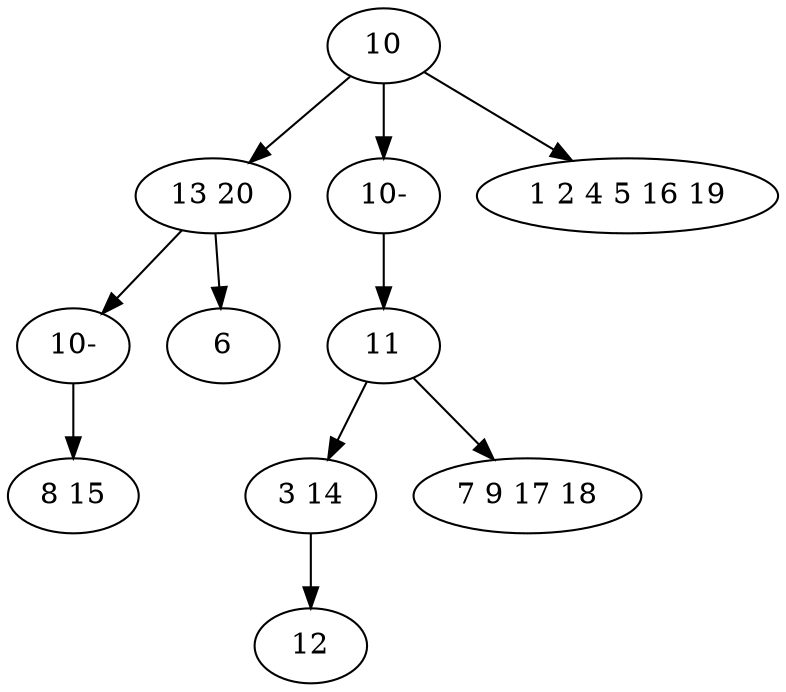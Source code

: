 digraph true_tree {
	"0" -> "1"
	"0" -> "9"
	"2" -> "3"
	"3" -> "4"
	"1" -> "10"
	"0" -> "6"
	"2" -> "7"
	"1" -> "8"
	"9" -> "2"
	"10" -> "5"
	"0" [label="10"];
	"1" [label="13 20"];
	"2" [label="11"];
	"3" [label="3 14"];
	"4" [label="12"];
	"5" [label="8 15"];
	"6" [label="1 2 4 5 16 19"];
	"7" [label="7 9 17 18"];
	"8" [label="6"];
	"9" [label="10-"];
	"10" [label="10-"];
}
